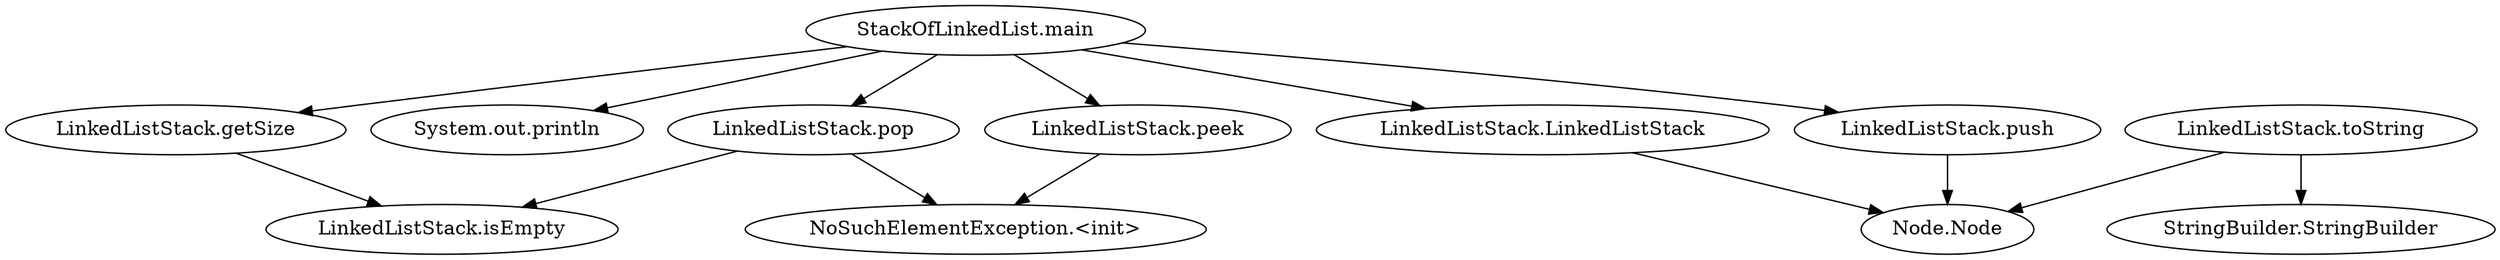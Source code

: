 digraph CallGraph {
    "StackOfLinkedList.main" -> "LinkedListStack.LinkedListStack";
    "StackOfLinkedList.main" -> "LinkedListStack.push";
    "StackOfLinkedList.main" -> "System.out.println";
    "StackOfLinkedList.main" -> "LinkedListStack.getSize";
    "StackOfLinkedList.main" -> "LinkedListStack.pop";
    "StackOfLinkedList.main" -> "LinkedListStack.peek";
    "LinkedListStack.LinkedListStack" -> "Node.Node";
    "LinkedListStack.push" -> "Node.Node";
    "LinkedListStack.pop" -> "NoSuchElementException.<init>";
    "LinkedListStack.pop" -> "LinkedListStack.isEmpty";
    "LinkedListStack.toString" -> "StringBuilder.StringBuilder";
    "LinkedListStack.toString" -> "Node.Node";
    "LinkedListStack.getSize" -> "LinkedListStack.isEmpty";
    "LinkedListStack.peek" -> "NoSuchElementException.<init>";
}

